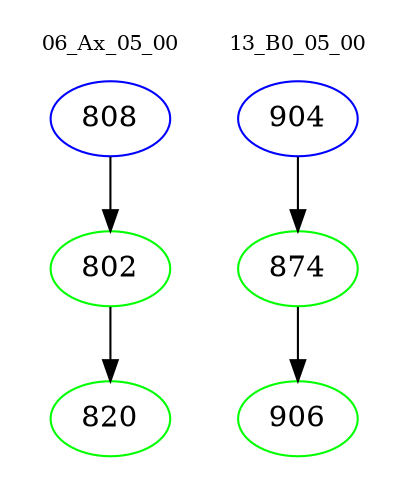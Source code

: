 digraph{
subgraph cluster_0 {
color = white
label = "06_Ax_05_00";
fontsize=10;
T0_808 [label="808", color="blue"]
T0_808 -> T0_802 [color="black"]
T0_802 [label="802", color="green"]
T0_802 -> T0_820 [color="black"]
T0_820 [label="820", color="green"]
}
subgraph cluster_1 {
color = white
label = "13_B0_05_00";
fontsize=10;
T1_904 [label="904", color="blue"]
T1_904 -> T1_874 [color="black"]
T1_874 [label="874", color="green"]
T1_874 -> T1_906 [color="black"]
T1_906 [label="906", color="green"]
}
}
